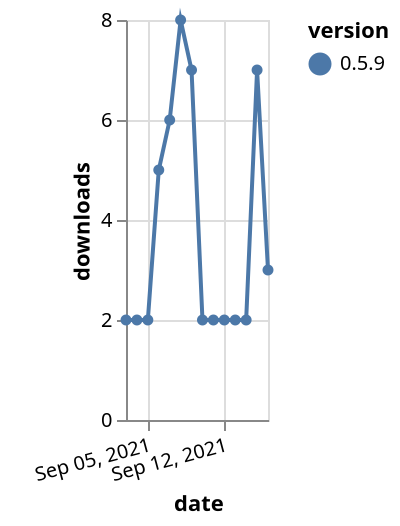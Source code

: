 {"$schema": "https://vega.github.io/schema/vega-lite/v5.json", "description": "A simple bar chart with embedded data.", "data": {"values": [{"date": "2021-09-03", "total": 3818, "delta": 2, "version": "0.5.9"}, {"date": "2021-09-04", "total": 3820, "delta": 2, "version": "0.5.9"}, {"date": "2021-09-05", "total": 3822, "delta": 2, "version": "0.5.9"}, {"date": "2021-09-06", "total": 3827, "delta": 5, "version": "0.5.9"}, {"date": "2021-09-07", "total": 3833, "delta": 6, "version": "0.5.9"}, {"date": "2021-09-08", "total": 3841, "delta": 8, "version": "0.5.9"}, {"date": "2021-09-09", "total": 3848, "delta": 7, "version": "0.5.9"}, {"date": "2021-09-10", "total": 3850, "delta": 2, "version": "0.5.9"}, {"date": "2021-09-11", "total": 3852, "delta": 2, "version": "0.5.9"}, {"date": "2021-09-12", "total": 3854, "delta": 2, "version": "0.5.9"}, {"date": "2021-09-13", "total": 3856, "delta": 2, "version": "0.5.9"}, {"date": "2021-09-14", "total": 3858, "delta": 2, "version": "0.5.9"}, {"date": "2021-09-15", "total": 3865, "delta": 7, "version": "0.5.9"}, {"date": "2021-09-16", "total": 3868, "delta": 3, "version": "0.5.9"}]}, "width": "container", "mark": {"type": "line", "point": {"filled": true}}, "encoding": {"x": {"field": "date", "type": "temporal", "timeUnit": "yearmonthdate", "title": "date", "axis": {"labelAngle": -15}}, "y": {"field": "delta", "type": "quantitative", "title": "downloads"}, "color": {"field": "version", "type": "nominal"}, "tooltip": {"field": "delta"}}}